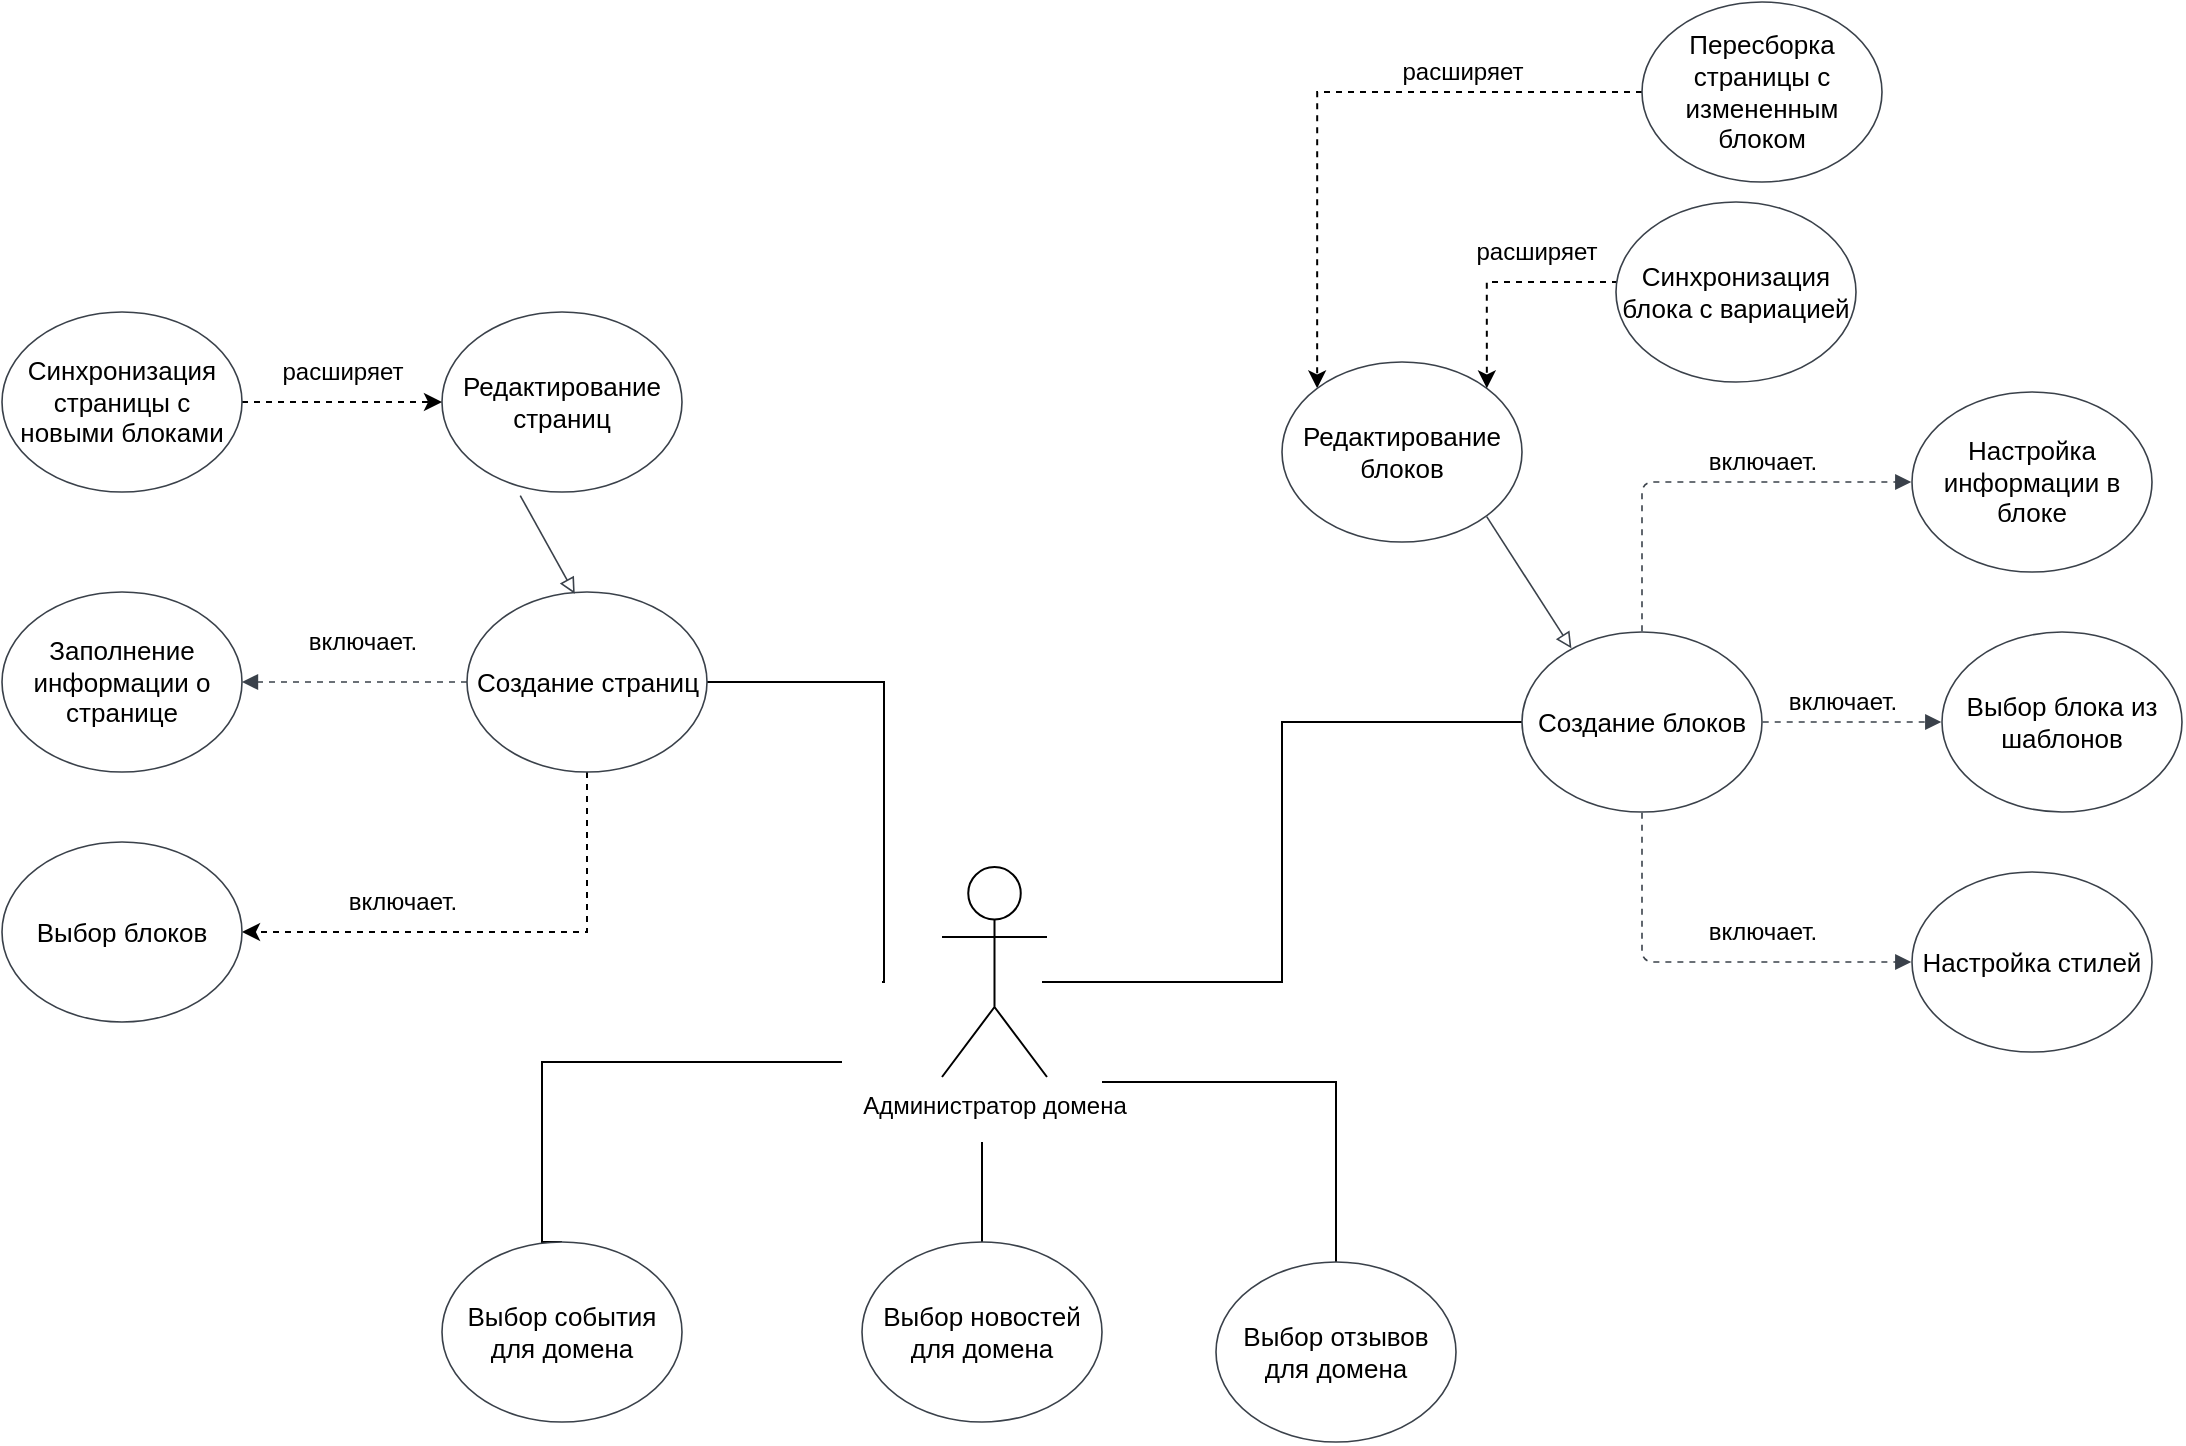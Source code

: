 <mxfile version="21.2.3" type="github">
  <diagram name="Страница 1" id="sUJPOYuMk0gi_zjjN289">
    <mxGraphModel dx="2147" dy="2917" grid="1" gridSize="10" guides="1" tooltips="1" connect="1" arrows="1" fold="1" page="1" pageScale="1" pageWidth="827" pageHeight="1169" math="0" shadow="0">
      <root>
        <mxCell id="0" />
        <mxCell id="1" parent="0" />
        <mxCell id="L-fSFMzXYgNjUHeJhhS1-3" value="Aдминистратор домена" style="shape=umlActor;verticalLabelPosition=bottom;verticalAlign=top;html=1;outlineConnect=0;" vertex="1" parent="1">
          <mxGeometry x="360" y="362.5" width="52.5" height="105" as="geometry" />
        </mxCell>
        <mxCell id="L-fSFMzXYgNjUHeJhhS1-14" style="edgeStyle=orthogonalEdgeStyle;rounded=0;orthogonalLoop=1;jettySize=auto;html=1;exitX=0;exitY=0.5;exitDx=0;exitDy=0;dashed=1;entryX=0;entryY=0;entryDx=0;entryDy=0;" edge="1" parent="1" source="L-fSFMzXYgNjUHeJhhS1-29" target="L-fSFMzXYgNjUHeJhhS1-17">
          <mxGeometry relative="1" as="geometry">
            <Array as="points">
              <mxPoint x="548" y="-25" />
            </Array>
            <mxPoint x="480.0" y="-53.541" as="targetPoint" />
          </mxGeometry>
        </mxCell>
        <mxCell id="L-fSFMzXYgNjUHeJhhS1-15" style="edgeStyle=orthogonalEdgeStyle;rounded=0;orthogonalLoop=1;jettySize=auto;html=1;exitX=0;exitY=0.5;exitDx=0;exitDy=0;endArrow=none;endFill=0;" edge="1" parent="1" source="L-fSFMzXYgNjUHeJhhS1-16">
          <mxGeometry relative="1" as="geometry">
            <mxPoint x="410" y="420" as="targetPoint" />
            <Array as="points">
              <mxPoint x="530" y="290" />
              <mxPoint x="530" y="420" />
            </Array>
          </mxGeometry>
        </mxCell>
        <mxCell id="L-fSFMzXYgNjUHeJhhS1-16" value="Создание блоков" style="html=1;overflow=block;blockSpacing=1;whiteSpace=wrap;ellipse;fontSize=13;spacing=3.8;strokeColor=#3a414a;strokeOpacity=100;rounded=1;absoluteArcSize=1;arcSize=9;strokeWidth=0.8;lucidId=YT7TCHDm60Qj;" vertex="1" parent="1">
          <mxGeometry x="650" y="245" width="120" height="90" as="geometry" />
        </mxCell>
        <mxCell id="L-fSFMzXYgNjUHeJhhS1-17" value="Редактирование блоков" style="html=1;overflow=block;blockSpacing=1;whiteSpace=wrap;ellipse;fontSize=13;spacing=3.8;strokeColor=#3a414a;strokeOpacity=100;rounded=1;absoluteArcSize=1;arcSize=9;strokeWidth=0.8;lucidId=iU7T-DrnD_am;" vertex="1" parent="1">
          <mxGeometry x="530" y="110" width="120" height="90" as="geometry" />
        </mxCell>
        <mxCell id="L-fSFMzXYgNjUHeJhhS1-18" value="Выбор блока из шаблонов" style="html=1;overflow=block;blockSpacing=1;whiteSpace=wrap;ellipse;fontSize=13;spacing=3.8;strokeColor=#3a414a;strokeOpacity=100;rounded=1;absoluteArcSize=1;arcSize=9;strokeWidth=0.8;lucidId=AU7TzXfY.7xf;" vertex="1" parent="1">
          <mxGeometry x="860" y="245" width="120" height="90" as="geometry" />
        </mxCell>
        <mxCell id="L-fSFMzXYgNjUHeJhhS1-19" value="Настройка стилей" style="html=1;overflow=block;blockSpacing=1;whiteSpace=wrap;ellipse;fontSize=13;spacing=3.8;strokeColor=#3a414a;strokeOpacity=100;rounded=1;absoluteArcSize=1;arcSize=9;strokeWidth=0.8;lucidId=IU7TJlUC40Fu;" vertex="1" parent="1">
          <mxGeometry x="845" y="365" width="120" height="90" as="geometry" />
        </mxCell>
        <mxCell id="L-fSFMzXYgNjUHeJhhS1-20" value="Настройка информации в блоке" style="html=1;overflow=block;blockSpacing=1;whiteSpace=wrap;ellipse;fontSize=13;spacing=3.8;strokeColor=#3a414a;strokeOpacity=100;rounded=1;absoluteArcSize=1;arcSize=9;strokeWidth=0.8;lucidId=SU7TMqAiPC0k;" vertex="1" parent="1">
          <mxGeometry x="845" y="125" width="120" height="90" as="geometry" />
        </mxCell>
        <mxCell id="L-fSFMzXYgNjUHeJhhS1-21" value="" style="html=1;jettySize=18;whiteSpace=wrap;fontSize=13;strokeColor=#3a414a;strokeOpacity=100;dashed=1;fixDash=1;strokeWidth=0.8;rounded=1;arcSize=12;edgeStyle=orthogonalEdgeStyle;startArrow=none;endArrow=block;endFill=1;exitX=1.003;exitY=0.5;exitPerimeter=0;entryX=-0.003;entryY=0.5;entryPerimeter=0;lucidId=yW7TTUJK7UnX;" edge="1" parent="1" source="L-fSFMzXYgNjUHeJhhS1-16" target="L-fSFMzXYgNjUHeJhhS1-18">
          <mxGeometry width="100" height="100" relative="1" as="geometry">
            <Array as="points" />
          </mxGeometry>
        </mxCell>
        <mxCell id="L-fSFMzXYgNjUHeJhhS1-22" value="" style="html=1;jettySize=18;whiteSpace=wrap;fontSize=13;strokeColor=#3a414a;strokeOpacity=100;dashed=1;fixDash=1;strokeWidth=0.8;rounded=1;arcSize=12;edgeStyle=orthogonalEdgeStyle;startArrow=none;endArrow=block;endFill=1;exitX=0.5;exitY=-0.004;exitPerimeter=0;entryX=-0.003;entryY=0.5;entryPerimeter=0;lucidId=_W7TPJHKdDei;" edge="1" parent="1" source="L-fSFMzXYgNjUHeJhhS1-16" target="L-fSFMzXYgNjUHeJhhS1-20">
          <mxGeometry width="100" height="100" relative="1" as="geometry">
            <Array as="points" />
          </mxGeometry>
        </mxCell>
        <mxCell id="L-fSFMzXYgNjUHeJhhS1-23" value="" style="html=1;jettySize=18;whiteSpace=wrap;fontSize=13;strokeColor=#3a414a;strokeOpacity=100;dashed=1;fixDash=1;strokeWidth=0.8;rounded=1;arcSize=12;edgeStyle=orthogonalEdgeStyle;startArrow=none;endArrow=block;endFill=1;exitX=0.5;exitY=1.004;exitPerimeter=0;entryX=-0.003;entryY=0.5;entryPerimeter=0;lucidId=eX7TY1OJRFkU;" edge="1" parent="1" source="L-fSFMzXYgNjUHeJhhS1-16" target="L-fSFMzXYgNjUHeJhhS1-19">
          <mxGeometry width="100" height="100" relative="1" as="geometry">
            <Array as="points" />
          </mxGeometry>
        </mxCell>
        <mxCell id="L-fSFMzXYgNjUHeJhhS1-24" value="" style="html=1;jettySize=18;whiteSpace=wrap;fontSize=13;strokeColor=#3a414a;strokeOpacity=100;strokeWidth=0.8;rounded=0;startArrow=none;endArrow=block;endFill=0;exitX=0.853;exitY=0.859;exitPerimeter=0;entryX=0.206;entryY=0.091;entryPerimeter=0;lucidId=uX7T4NkY_U0I;" edge="1" parent="1" source="L-fSFMzXYgNjUHeJhhS1-17" target="L-fSFMzXYgNjUHeJhhS1-16">
          <mxGeometry width="100" height="100" relative="1" as="geometry">
            <Array as="points" />
          </mxGeometry>
        </mxCell>
        <mxCell id="L-fSFMzXYgNjUHeJhhS1-25" style="edgeStyle=orthogonalEdgeStyle;rounded=0;orthogonalLoop=1;jettySize=auto;html=1;exitX=0;exitY=0.5;exitDx=0;exitDy=0;dashed=1;entryX=1;entryY=0;entryDx=0;entryDy=0;" edge="1" parent="1" source="L-fSFMzXYgNjUHeJhhS1-26" target="L-fSFMzXYgNjUHeJhhS1-17">
          <mxGeometry relative="1" as="geometry">
            <Array as="points">
              <mxPoint x="710" y="75" />
              <mxPoint x="710" y="70" />
              <mxPoint x="632" y="70" />
            </Array>
            <mxPoint x="440.0" y="29.96" as="targetPoint" />
          </mxGeometry>
        </mxCell>
        <mxCell id="L-fSFMzXYgNjUHeJhhS1-26" value="Синхронизация блока с вариацией" style="html=1;overflow=block;blockSpacing=1;whiteSpace=wrap;ellipse;fontSize=13;spacing=3.8;strokeColor=#3a414a;strokeOpacity=100;rounded=1;absoluteArcSize=1;arcSize=9;strokeWidth=0.8;lucidId=AU7TzXfY.7xf;" vertex="1" parent="1">
          <mxGeometry x="697" y="30" width="120" height="90" as="geometry" />
        </mxCell>
        <mxCell id="L-fSFMzXYgNjUHeJhhS1-29" value="Пересборка страницы с измененным блоком" style="html=1;overflow=block;blockSpacing=1;whiteSpace=wrap;ellipse;fontSize=13;spacing=3.8;strokeColor=#3a414a;strokeOpacity=100;rounded=1;absoluteArcSize=1;arcSize=9;strokeWidth=0.8;lucidId=SU7TMqAiPC0k;" vertex="1" parent="1">
          <mxGeometry x="710" y="-70" width="120" height="90" as="geometry" />
        </mxCell>
        <mxCell id="L-fSFMzXYgNjUHeJhhS1-101" style="edgeStyle=orthogonalEdgeStyle;rounded=0;orthogonalLoop=1;jettySize=auto;html=1;exitX=0.5;exitY=0;exitDx=0;exitDy=0;endArrow=none;endFill=0;" edge="1" parent="1" source="L-fSFMzXYgNjUHeJhhS1-40">
          <mxGeometry relative="1" as="geometry">
            <mxPoint x="310" y="460" as="targetPoint" />
            <Array as="points">
              <mxPoint x="160" y="460" />
            </Array>
          </mxGeometry>
        </mxCell>
        <mxCell id="L-fSFMzXYgNjUHeJhhS1-40" value="Выбор события для домена" style="html=1;overflow=block;blockSpacing=1;whiteSpace=wrap;ellipse;fontSize=13;spacing=3.8;strokeColor=#3a414a;strokeOpacity=100;rounded=1;absoluteArcSize=1;arcSize=9;strokeWidth=0.8;lucidId=YT7TCHDm60Qj;" vertex="1" parent="1">
          <mxGeometry x="110" y="550" width="120" height="90" as="geometry" />
        </mxCell>
        <mxCell id="L-fSFMzXYgNjUHeJhhS1-61" value="включает." style="text;html=1;align=center;verticalAlign=middle;resizable=0;points=[];autosize=1;strokeColor=none;fillColor=none;" vertex="1" parent="1">
          <mxGeometry x="730" y="380" width="80" height="30" as="geometry" />
        </mxCell>
        <mxCell id="L-fSFMzXYgNjUHeJhhS1-62" value="включает." style="text;html=1;align=center;verticalAlign=middle;resizable=0;points=[];autosize=1;strokeColor=none;fillColor=none;" vertex="1" parent="1">
          <mxGeometry x="770" y="265" width="80" height="30" as="geometry" />
        </mxCell>
        <mxCell id="L-fSFMzXYgNjUHeJhhS1-63" value="включает." style="text;html=1;align=center;verticalAlign=middle;resizable=0;points=[];autosize=1;strokeColor=none;fillColor=none;" vertex="1" parent="1">
          <mxGeometry x="730" y="145" width="80" height="30" as="geometry" />
        </mxCell>
        <mxCell id="L-fSFMzXYgNjUHeJhhS1-66" value="расширяет" style="text;html=1;align=center;verticalAlign=middle;resizable=0;points=[];autosize=1;strokeColor=none;fillColor=none;" vertex="1" parent="1">
          <mxGeometry x="617" y="40" width="80" height="30" as="geometry" />
        </mxCell>
        <mxCell id="L-fSFMzXYgNjUHeJhhS1-76" value="расширяет" style="text;html=1;align=center;verticalAlign=middle;resizable=0;points=[];autosize=1;strokeColor=none;fillColor=none;" vertex="1" parent="1">
          <mxGeometry x="580" y="-50" width="80" height="30" as="geometry" />
        </mxCell>
        <mxCell id="L-fSFMzXYgNjUHeJhhS1-99" style="edgeStyle=orthogonalEdgeStyle;rounded=0;orthogonalLoop=1;jettySize=auto;html=1;exitX=0.5;exitY=1;exitDx=0;exitDy=0;dashed=1;entryX=1;entryY=0.5;entryDx=0;entryDy=0;" edge="1" parent="1" source="L-fSFMzXYgNjUHeJhhS1-80" target="L-fSFMzXYgNjUHeJhhS1-82">
          <mxGeometry relative="1" as="geometry">
            <mxPoint x="30" y="420" as="targetPoint" />
            <Array as="points">
              <mxPoint x="183" y="395" />
            </Array>
          </mxGeometry>
        </mxCell>
        <mxCell id="L-fSFMzXYgNjUHeJhhS1-100" style="edgeStyle=orthogonalEdgeStyle;rounded=0;orthogonalLoop=1;jettySize=auto;html=1;exitX=1;exitY=0.5;exitDx=0;exitDy=0;endArrow=none;endFill=0;" edge="1" parent="1" source="L-fSFMzXYgNjUHeJhhS1-80">
          <mxGeometry relative="1" as="geometry">
            <mxPoint x="330" y="420" as="targetPoint" />
            <Array as="points">
              <mxPoint x="331" y="270" />
            </Array>
          </mxGeometry>
        </mxCell>
        <mxCell id="L-fSFMzXYgNjUHeJhhS1-80" value="Создание страниц" style="html=1;overflow=block;blockSpacing=1;whiteSpace=wrap;ellipse;fontSize=13;spacing=3.8;strokeColor=#3a414a;strokeOpacity=100;rounded=1;absoluteArcSize=1;arcSize=9;strokeWidth=0.8;lucidId=YT7TCHDm60Qj;" vertex="1" parent="1">
          <mxGeometry x="122.5" y="225" width="120" height="90" as="geometry" />
        </mxCell>
        <mxCell id="L-fSFMzXYgNjUHeJhhS1-81" value="Редактирование страниц" style="html=1;overflow=block;blockSpacing=1;whiteSpace=wrap;ellipse;fontSize=13;spacing=3.8;strokeColor=#3a414a;strokeOpacity=100;rounded=1;absoluteArcSize=1;arcSize=9;strokeWidth=0.8;lucidId=iU7T-DrnD_am;" vertex="1" parent="1">
          <mxGeometry x="110" y="85" width="120" height="90" as="geometry" />
        </mxCell>
        <mxCell id="L-fSFMzXYgNjUHeJhhS1-82" value="Выбор блоков" style="html=1;overflow=block;blockSpacing=1;whiteSpace=wrap;ellipse;fontSize=13;spacing=3.8;strokeColor=#3a414a;strokeOpacity=100;rounded=1;absoluteArcSize=1;arcSize=9;strokeWidth=0.8;lucidId=AU7TzXfY.7xf;" vertex="1" parent="1">
          <mxGeometry x="-110" y="350" width="120" height="90" as="geometry" />
        </mxCell>
        <mxCell id="L-fSFMzXYgNjUHeJhhS1-83" value="Заполнение информации о странице" style="html=1;overflow=block;blockSpacing=1;whiteSpace=wrap;ellipse;fontSize=13;spacing=3.8;strokeColor=#3a414a;strokeOpacity=100;rounded=1;absoluteArcSize=1;arcSize=9;strokeWidth=0.8;lucidId=IU7TJlUC40Fu;" vertex="1" parent="1">
          <mxGeometry x="-110" y="225" width="120" height="90" as="geometry" />
        </mxCell>
        <mxCell id="L-fSFMzXYgNjUHeJhhS1-87" value="" style="html=1;jettySize=18;whiteSpace=wrap;fontSize=13;strokeColor=#3a414a;strokeOpacity=100;dashed=1;fixDash=1;strokeWidth=0.8;rounded=1;arcSize=12;edgeStyle=orthogonalEdgeStyle;startArrow=none;endArrow=block;endFill=1;entryX=1;entryY=0.5;lucidId=eX7TY1OJRFkU;entryDx=0;entryDy=0;exitX=0;exitY=0.5;exitDx=0;exitDy=0;" edge="1" parent="1" source="L-fSFMzXYgNjUHeJhhS1-80" target="L-fSFMzXYgNjUHeJhhS1-83">
          <mxGeometry width="100" height="100" relative="1" as="geometry">
            <Array as="points" />
            <mxPoint x="-136" y="10" as="sourcePoint" />
          </mxGeometry>
        </mxCell>
        <mxCell id="L-fSFMzXYgNjUHeJhhS1-88" value="" style="html=1;jettySize=18;whiteSpace=wrap;fontSize=13;strokeColor=#3a414a;strokeOpacity=100;strokeWidth=0.8;rounded=0;startArrow=none;endArrow=block;endFill=0;exitX=0.326;exitY=1.02;entryX=0.449;entryY=0.01;entryPerimeter=0;lucidId=uX7T4NkY_U0I;exitDx=0;exitDy=0;entryDx=0;entryDy=0;exitPerimeter=0;" edge="1" parent="1" source="L-fSFMzXYgNjUHeJhhS1-81" target="L-fSFMzXYgNjUHeJhhS1-80">
          <mxGeometry width="100" height="100" relative="1" as="geometry">
            <Array as="points" />
          </mxGeometry>
        </mxCell>
        <mxCell id="L-fSFMzXYgNjUHeJhhS1-89" style="edgeStyle=orthogonalEdgeStyle;rounded=0;orthogonalLoop=1;jettySize=auto;html=1;exitX=1;exitY=0.5;exitDx=0;exitDy=0;dashed=1;entryX=0;entryY=0.5;entryDx=0;entryDy=0;" edge="1" parent="1" source="L-fSFMzXYgNjUHeJhhS1-90" target="L-fSFMzXYgNjUHeJhhS1-81">
          <mxGeometry relative="1" as="geometry">
            <Array as="points">
              <mxPoint x="30" y="130" />
            </Array>
            <mxPoint x="287.356" y="-86.82" as="targetPoint" />
          </mxGeometry>
        </mxCell>
        <mxCell id="L-fSFMzXYgNjUHeJhhS1-90" value="Синхронизация страницы с новыми блоками" style="html=1;overflow=block;blockSpacing=1;whiteSpace=wrap;ellipse;fontSize=13;spacing=3.8;strokeColor=#3a414a;strokeOpacity=100;rounded=1;absoluteArcSize=1;arcSize=9;strokeWidth=0.8;lucidId=AU7TzXfY.7xf;" vertex="1" parent="1">
          <mxGeometry x="-110.0" y="85" width="120" height="90" as="geometry" />
        </mxCell>
        <mxCell id="L-fSFMzXYgNjUHeJhhS1-92" value="включает." style="text;html=1;align=center;verticalAlign=middle;resizable=0;points=[];autosize=1;strokeColor=none;fillColor=none;" vertex="1" parent="1">
          <mxGeometry x="50" y="365" width="80" height="30" as="geometry" />
        </mxCell>
        <mxCell id="L-fSFMzXYgNjUHeJhhS1-93" value="включает." style="text;html=1;align=center;verticalAlign=middle;resizable=0;points=[];autosize=1;strokeColor=none;fillColor=none;" vertex="1" parent="1">
          <mxGeometry x="30" y="235" width="80" height="30" as="geometry" />
        </mxCell>
        <mxCell id="L-fSFMzXYgNjUHeJhhS1-95" value="расширяет" style="text;html=1;align=center;verticalAlign=middle;resizable=0;points=[];autosize=1;strokeColor=none;fillColor=none;" vertex="1" parent="1">
          <mxGeometry x="20.0" y="100" width="80" height="30" as="geometry" />
        </mxCell>
        <mxCell id="L-fSFMzXYgNjUHeJhhS1-102" style="edgeStyle=orthogonalEdgeStyle;rounded=0;orthogonalLoop=1;jettySize=auto;html=1;exitX=0.5;exitY=0;exitDx=0;exitDy=0;endArrow=none;endFill=0;" edge="1" parent="1" source="L-fSFMzXYgNjUHeJhhS1-97">
          <mxGeometry relative="1" as="geometry">
            <mxPoint x="380" y="500" as="targetPoint" />
          </mxGeometry>
        </mxCell>
        <mxCell id="L-fSFMzXYgNjUHeJhhS1-97" value="Выбор новостей для домена" style="html=1;overflow=block;blockSpacing=1;whiteSpace=wrap;ellipse;fontSize=13;spacing=3.8;strokeColor=#3a414a;strokeOpacity=100;rounded=1;absoluteArcSize=1;arcSize=9;strokeWidth=0.8;lucidId=YT7TCHDm60Qj;" vertex="1" parent="1">
          <mxGeometry x="320" y="550" width="120" height="90" as="geometry" />
        </mxCell>
        <mxCell id="L-fSFMzXYgNjUHeJhhS1-103" style="edgeStyle=orthogonalEdgeStyle;rounded=0;orthogonalLoop=1;jettySize=auto;html=1;exitX=0.5;exitY=0;exitDx=0;exitDy=0;endArrow=none;endFill=0;" edge="1" parent="1" source="L-fSFMzXYgNjUHeJhhS1-98">
          <mxGeometry relative="1" as="geometry">
            <mxPoint x="440" y="470" as="targetPoint" />
            <Array as="points">
              <mxPoint x="557" y="470" />
            </Array>
          </mxGeometry>
        </mxCell>
        <mxCell id="L-fSFMzXYgNjUHeJhhS1-98" value="Выбор отзывов для домена" style="html=1;overflow=block;blockSpacing=1;whiteSpace=wrap;ellipse;fontSize=13;spacing=3.8;strokeColor=#3a414a;strokeOpacity=100;rounded=1;absoluteArcSize=1;arcSize=9;strokeWidth=0.8;lucidId=YT7TCHDm60Qj;" vertex="1" parent="1">
          <mxGeometry x="497" y="560" width="120" height="90" as="geometry" />
        </mxCell>
      </root>
    </mxGraphModel>
  </diagram>
</mxfile>
